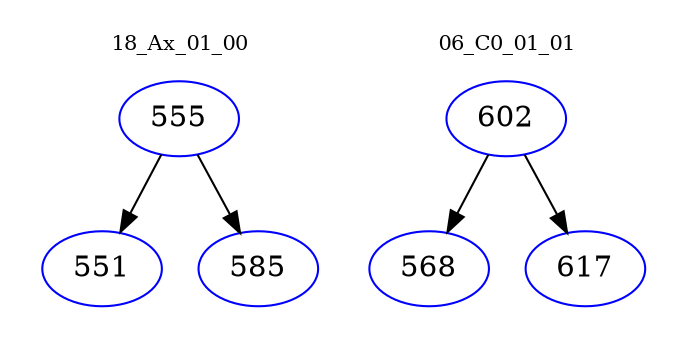 digraph{
subgraph cluster_0 {
color = white
label = "18_Ax_01_00";
fontsize=10;
T0_555 [label="555", color="blue"]
T0_555 -> T0_551 [color="black"]
T0_551 [label="551", color="blue"]
T0_555 -> T0_585 [color="black"]
T0_585 [label="585", color="blue"]
}
subgraph cluster_1 {
color = white
label = "06_C0_01_01";
fontsize=10;
T1_602 [label="602", color="blue"]
T1_602 -> T1_568 [color="black"]
T1_568 [label="568", color="blue"]
T1_602 -> T1_617 [color="black"]
T1_617 [label="617", color="blue"]
}
}
